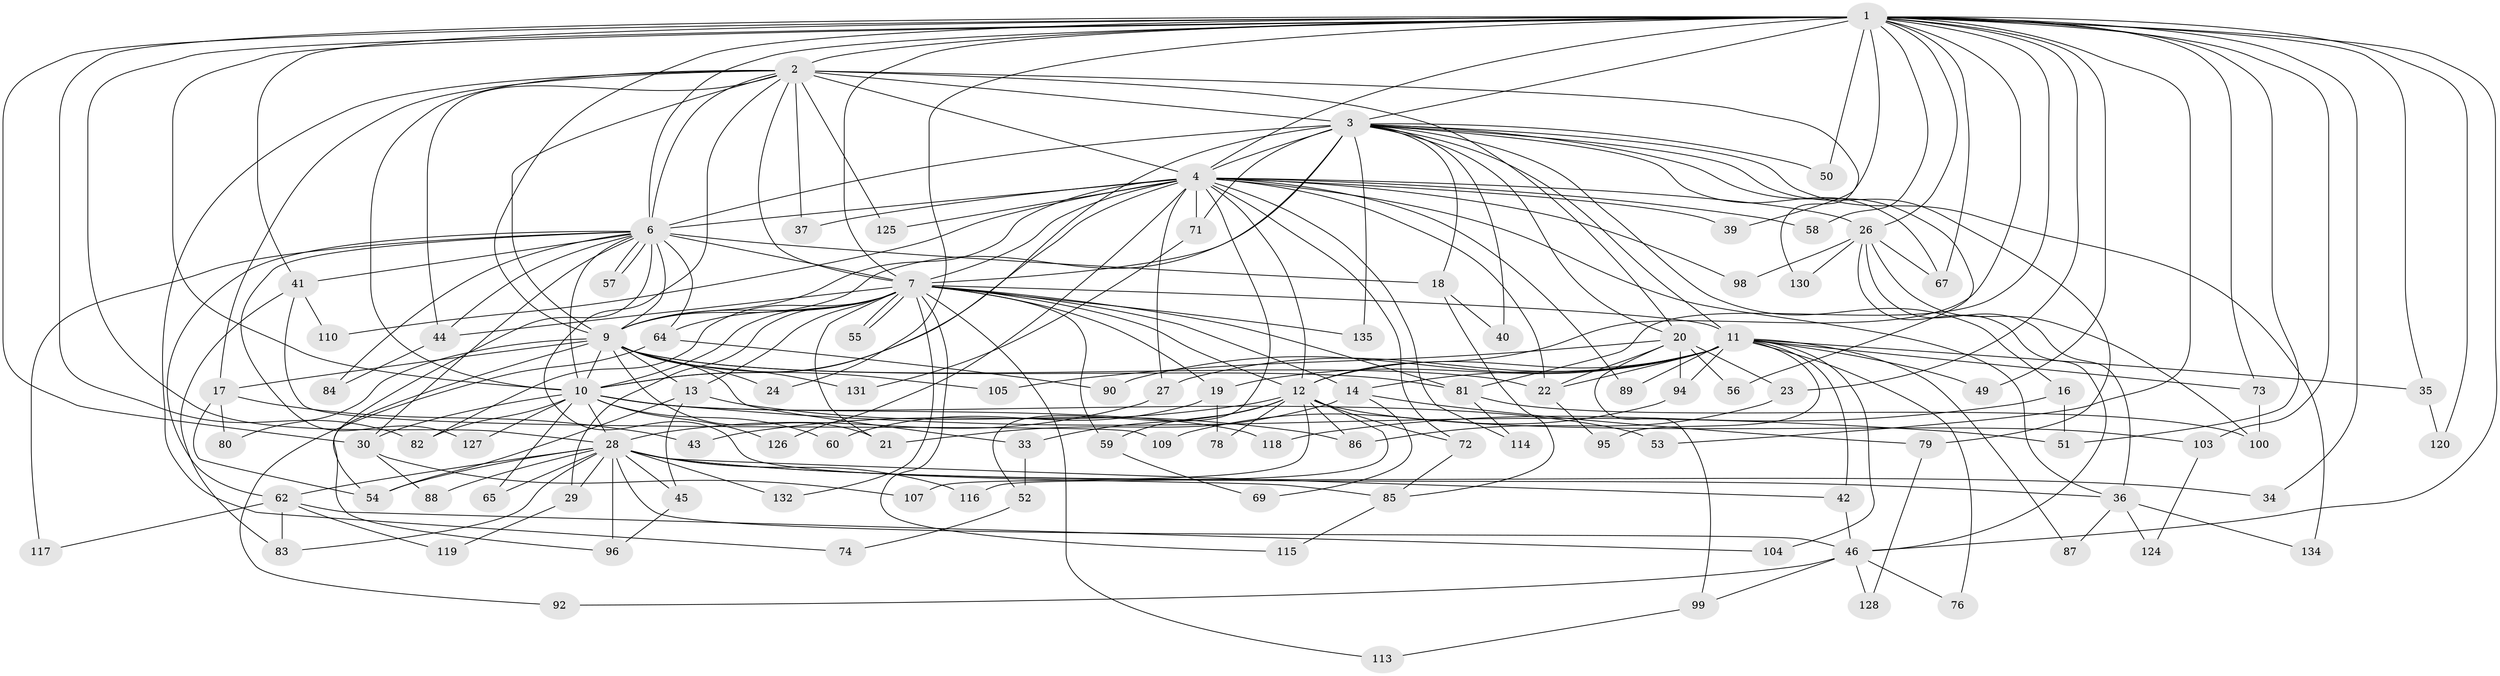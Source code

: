 // original degree distribution, {31: 0.007407407407407408, 18: 0.022222222222222223, 15: 0.014814814814814815, 20: 0.014814814814814815, 23: 0.007407407407407408, 27: 0.007407407407407408, 16: 0.007407407407407408, 17: 0.007407407407407408, 9: 0.007407407407407408, 5: 0.05185185185185185, 3: 0.22962962962962963, 4: 0.07407407407407407, 6: 0.02962962962962963, 2: 0.5037037037037037, 8: 0.007407407407407408, 7: 0.007407407407407408}
// Generated by graph-tools (version 1.1) at 2025/11/02/27/25 16:11:07]
// undirected, 105 vertices, 243 edges
graph export_dot {
graph [start="1"]
  node [color=gray90,style=filled];
  1 [super="+68"];
  2 [super="+63"];
  3 [super="+5"];
  4 [super="+8"];
  6 [super="+129"];
  7 [super="+15"];
  9 [super="+66"];
  10 [super="+25"];
  11 [super="+32"];
  12 [super="+48"];
  13;
  14 [super="+91"];
  16;
  17 [super="+77"];
  18;
  19;
  20 [super="+61"];
  21 [super="+75"];
  22 [super="+38"];
  23;
  24;
  26 [super="+112"];
  27;
  28 [super="+31"];
  29;
  30;
  33;
  34;
  35;
  36 [super="+47"];
  37;
  39;
  40;
  41;
  42;
  43;
  44 [super="+101"];
  45;
  46 [super="+108"];
  49;
  50;
  51 [super="+123"];
  52;
  53;
  54 [super="+121"];
  55;
  56;
  57;
  58;
  59;
  60;
  62 [super="+93"];
  64;
  65;
  67 [super="+70"];
  69;
  71;
  72;
  73;
  74;
  76;
  78;
  79;
  80;
  81 [super="+97"];
  82 [super="+106"];
  83;
  84;
  85 [super="+102"];
  86 [super="+111"];
  87;
  88;
  89;
  90;
  92;
  94;
  95;
  96 [super="+133"];
  98;
  99;
  100 [super="+122"];
  103;
  104;
  105;
  107;
  109;
  110;
  113;
  114;
  115;
  116;
  117;
  118;
  119;
  120;
  124;
  125;
  126;
  127;
  128;
  130;
  131;
  132;
  134;
  135;
  1 -- 2 [weight=2];
  1 -- 3 [weight=2];
  1 -- 4 [weight=2];
  1 -- 6;
  1 -- 7;
  1 -- 9;
  1 -- 10;
  1 -- 12;
  1 -- 23;
  1 -- 24;
  1 -- 26;
  1 -- 34;
  1 -- 35;
  1 -- 39;
  1 -- 41;
  1 -- 49;
  1 -- 50;
  1 -- 51;
  1 -- 53;
  1 -- 58;
  1 -- 67;
  1 -- 73;
  1 -- 81;
  1 -- 103;
  1 -- 120;
  1 -- 30;
  1 -- 46;
  1 -- 28;
  1 -- 82;
  2 -- 3 [weight=2];
  2 -- 4 [weight=2];
  2 -- 6;
  2 -- 7;
  2 -- 9;
  2 -- 10;
  2 -- 17;
  2 -- 20;
  2 -- 37;
  2 -- 44;
  2 -- 74;
  2 -- 85;
  2 -- 125;
  2 -- 130;
  3 -- 4 [weight=4];
  3 -- 6 [weight=3];
  3 -- 7 [weight=2];
  3 -- 9 [weight=2];
  3 -- 10 [weight=2];
  3 -- 18;
  3 -- 20;
  3 -- 40;
  3 -- 50;
  3 -- 56;
  3 -- 135;
  3 -- 11 [weight=2];
  3 -- 71;
  3 -- 134;
  3 -- 79;
  3 -- 16;
  3 -- 67;
  4 -- 6 [weight=2];
  4 -- 7 [weight=2];
  4 -- 9 [weight=2];
  4 -- 10 [weight=3];
  4 -- 22;
  4 -- 26;
  4 -- 39;
  4 -- 52;
  4 -- 71;
  4 -- 72;
  4 -- 89;
  4 -- 98;
  4 -- 110;
  4 -- 126;
  4 -- 27;
  4 -- 37;
  4 -- 114;
  4 -- 58;
  4 -- 125;
  4 -- 12;
  4 -- 36;
  6 -- 7;
  6 -- 9 [weight=2];
  6 -- 10;
  6 -- 18;
  6 -- 30;
  6 -- 41;
  6 -- 54;
  6 -- 57;
  6 -- 57;
  6 -- 62;
  6 -- 64;
  6 -- 84;
  6 -- 117;
  6 -- 127;
  6 -- 44;
  7 -- 9;
  7 -- 10;
  7 -- 11;
  7 -- 13;
  7 -- 14;
  7 -- 19;
  7 -- 21 [weight=2];
  7 -- 29;
  7 -- 44;
  7 -- 55;
  7 -- 55;
  7 -- 59;
  7 -- 64;
  7 -- 81;
  7 -- 113;
  7 -- 115;
  7 -- 132;
  7 -- 135;
  7 -- 82;
  7 -- 12;
  9 -- 10;
  9 -- 13;
  9 -- 17;
  9 -- 21;
  9 -- 22;
  9 -- 24;
  9 -- 33;
  9 -- 80;
  9 -- 96;
  9 -- 105;
  9 -- 131;
  9 -- 81;
  10 -- 30;
  10 -- 53;
  10 -- 60;
  10 -- 82;
  10 -- 126;
  10 -- 127;
  10 -- 65;
  10 -- 118;
  10 -- 28;
  10 -- 51;
  11 -- 12;
  11 -- 14;
  11 -- 19;
  11 -- 27;
  11 -- 35;
  11 -- 42;
  11 -- 49;
  11 -- 76;
  11 -- 87;
  11 -- 89;
  11 -- 90;
  11 -- 94;
  11 -- 95;
  11 -- 104;
  11 -- 73;
  11 -- 22;
  12 -- 33;
  12 -- 43;
  12 -- 72;
  12 -- 103;
  12 -- 107;
  12 -- 116;
  12 -- 59;
  12 -- 78;
  12 -- 86;
  13 -- 45;
  13 -- 54;
  13 -- 86;
  14 -- 69;
  14 -- 79;
  14 -- 21;
  16 -- 51;
  16 -- 118;
  17 -- 43;
  17 -- 80;
  17 -- 54;
  18 -- 40;
  18 -- 85;
  19 -- 60;
  19 -- 78;
  20 -- 23;
  20 -- 56;
  20 -- 105;
  20 -- 94;
  20 -- 99;
  20 -- 22;
  22 -- 95;
  23 -- 86;
  26 -- 36;
  26 -- 67;
  26 -- 98;
  26 -- 100;
  26 -- 130;
  26 -- 46;
  27 -- 28;
  28 -- 29;
  28 -- 34;
  28 -- 36;
  28 -- 42;
  28 -- 45;
  28 -- 46;
  28 -- 83;
  28 -- 88;
  28 -- 116;
  28 -- 132;
  28 -- 65;
  28 -- 62;
  28 -- 54;
  28 -- 96;
  29 -- 119;
  30 -- 88;
  30 -- 107;
  33 -- 52;
  35 -- 120;
  36 -- 87;
  36 -- 124;
  36 -- 134;
  41 -- 83;
  41 -- 109;
  41 -- 110;
  42 -- 46;
  44 -- 84;
  45 -- 96;
  46 -- 76;
  46 -- 92;
  46 -- 99;
  46 -- 128;
  52 -- 74;
  59 -- 69;
  62 -- 104;
  62 -- 117;
  62 -- 119;
  62 -- 83;
  64 -- 90;
  64 -- 92;
  71 -- 131;
  72 -- 85;
  73 -- 100;
  79 -- 128;
  81 -- 100;
  81 -- 114;
  85 -- 115;
  94 -- 109;
  99 -- 113;
  103 -- 124;
}
